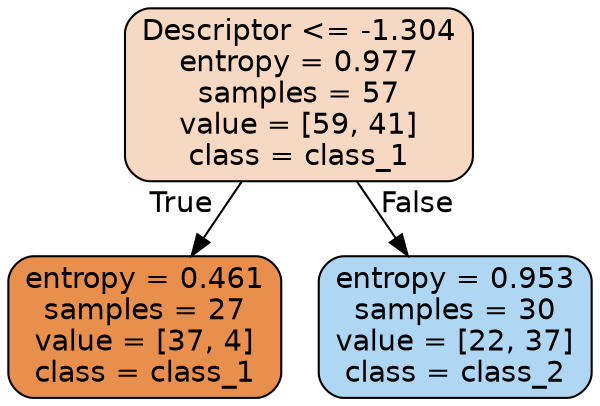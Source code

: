 digraph Tree {
node [shape=box, style="filled, rounded", color="black", fontname="helvetica"] ;
edge [fontname="helvetica"] ;
0 [label="Descriptor <= -1.304\nentropy = 0.977\nsamples = 57\nvalue = [59, 41]\nclass = class_1", fillcolor="#f7d9c3"] ;
1 [label="entropy = 0.461\nsamples = 27\nvalue = [37, 4]\nclass = class_1", fillcolor="#e88f4e"] ;
0 -> 1 [labeldistance=2.5, labelangle=45, headlabel="True"] ;
2 [label="entropy = 0.953\nsamples = 30\nvalue = [22, 37]\nclass = class_2", fillcolor="#afd7f4"] ;
0 -> 2 [labeldistance=2.5, labelangle=-45, headlabel="False"] ;
}
